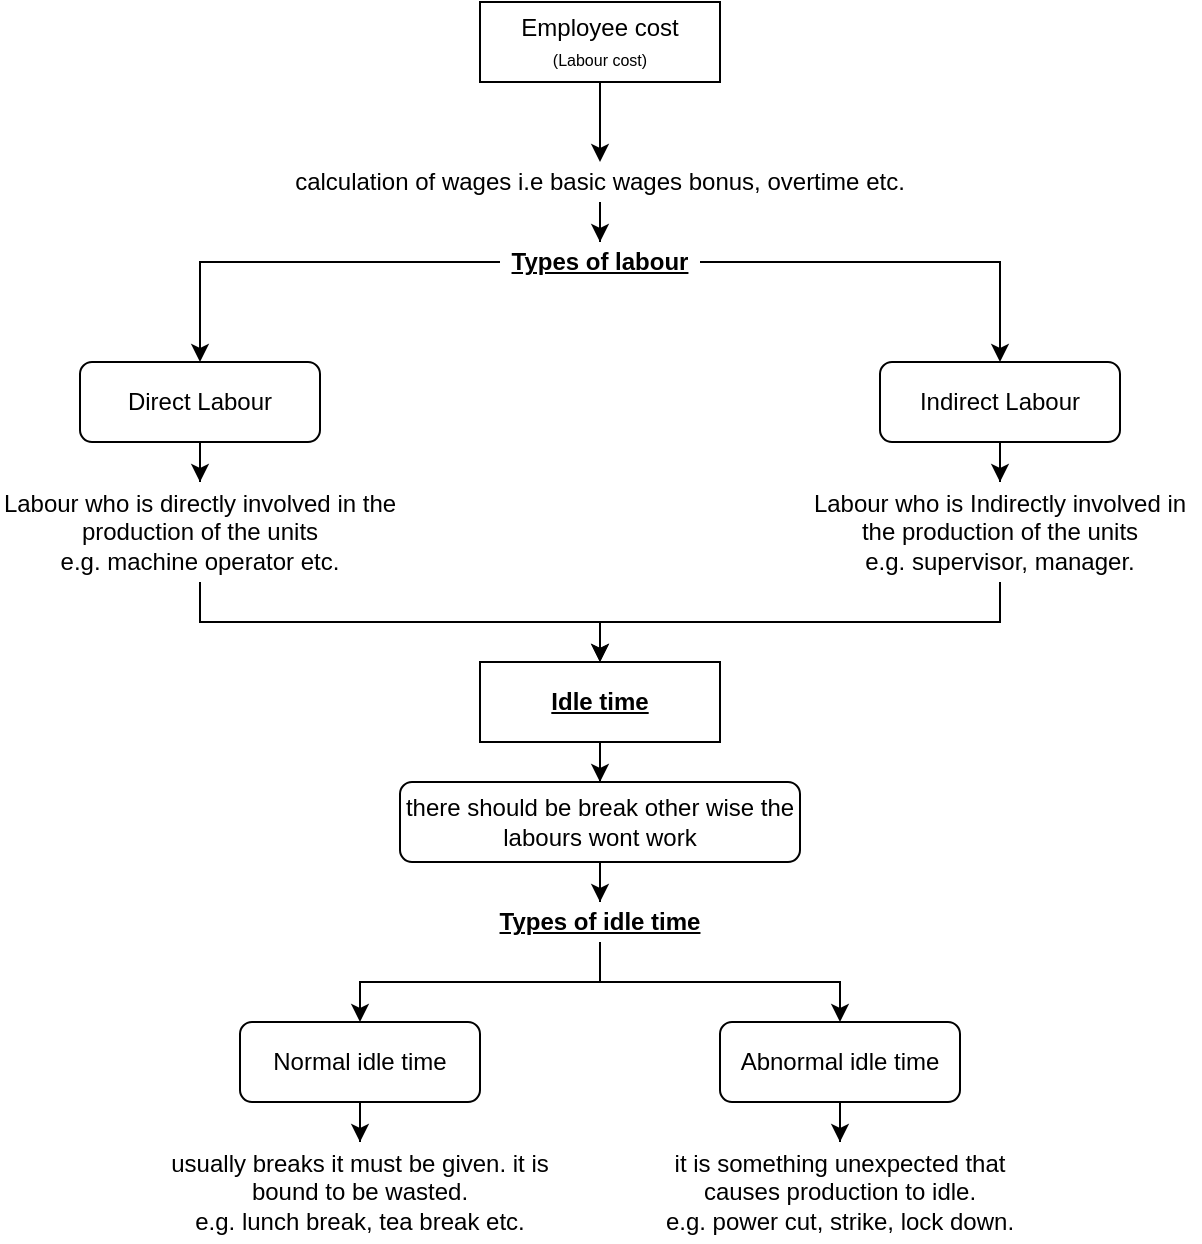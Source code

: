 <mxfile version="14.4.8" type="github">
  <diagram id="CyPvhByOn69fHsdpHqbr" name="Page-1">
    <mxGraphModel dx="856" dy="432" grid="1" gridSize="10" guides="1" tooltips="1" connect="1" arrows="1" fold="1" page="1" pageScale="1" pageWidth="850" pageHeight="1100" math="0" shadow="0">
      <root>
        <mxCell id="0" />
        <mxCell id="1" parent="0" />
        <mxCell id="h90uzLbG_IrZYUISlAX0-3" style="edgeStyle=orthogonalEdgeStyle;rounded=0;orthogonalLoop=1;jettySize=auto;html=1;" edge="1" parent="1" source="h90uzLbG_IrZYUISlAX0-1" target="h90uzLbG_IrZYUISlAX0-2">
          <mxGeometry relative="1" as="geometry" />
        </mxCell>
        <mxCell id="h90uzLbG_IrZYUISlAX0-1" value="&lt;div&gt;Employee cost&lt;/div&gt;&lt;font style=&quot;font-size: 8px&quot;&gt;(Labour cost)&lt;/font&gt;" style="rounded=0;whiteSpace=wrap;html=1;" vertex="1" parent="1">
          <mxGeometry x="360" width="120" height="40" as="geometry" />
        </mxCell>
        <mxCell id="h90uzLbG_IrZYUISlAX0-8" style="edgeStyle=orthogonalEdgeStyle;rounded=0;orthogonalLoop=1;jettySize=auto;html=1;" edge="1" parent="1" source="h90uzLbG_IrZYUISlAX0-2" target="h90uzLbG_IrZYUISlAX0-5">
          <mxGeometry relative="1" as="geometry" />
        </mxCell>
        <mxCell id="h90uzLbG_IrZYUISlAX0-2" value="calculation of wages i.e basic wages bonus, overtime etc." style="text;html=1;strokeColor=none;fillColor=none;align=center;verticalAlign=middle;whiteSpace=wrap;rounded=0;" vertex="1" parent="1">
          <mxGeometry x="240" y="80" width="360" height="20" as="geometry" />
        </mxCell>
        <mxCell id="h90uzLbG_IrZYUISlAX0-11" style="edgeStyle=orthogonalEdgeStyle;rounded=0;orthogonalLoop=1;jettySize=auto;html=1;" edge="1" parent="1" source="h90uzLbG_IrZYUISlAX0-5" target="h90uzLbG_IrZYUISlAX0-9">
          <mxGeometry relative="1" as="geometry" />
        </mxCell>
        <mxCell id="h90uzLbG_IrZYUISlAX0-12" style="edgeStyle=orthogonalEdgeStyle;rounded=0;orthogonalLoop=1;jettySize=auto;html=1;" edge="1" parent="1" source="h90uzLbG_IrZYUISlAX0-5" target="h90uzLbG_IrZYUISlAX0-10">
          <mxGeometry relative="1" as="geometry" />
        </mxCell>
        <mxCell id="h90uzLbG_IrZYUISlAX0-5" value="&lt;u&gt;&lt;b&gt;Types of labour&lt;/b&gt;&lt;/u&gt;" style="text;html=1;strokeColor=none;fillColor=none;align=center;verticalAlign=middle;whiteSpace=wrap;rounded=0;" vertex="1" parent="1">
          <mxGeometry x="370" y="120" width="100" height="20" as="geometry" />
        </mxCell>
        <mxCell id="h90uzLbG_IrZYUISlAX0-15" style="edgeStyle=orthogonalEdgeStyle;rounded=0;orthogonalLoop=1;jettySize=auto;html=1;" edge="1" parent="1" source="h90uzLbG_IrZYUISlAX0-9" target="h90uzLbG_IrZYUISlAX0-13">
          <mxGeometry relative="1" as="geometry" />
        </mxCell>
        <mxCell id="h90uzLbG_IrZYUISlAX0-9" value="Direct Labour" style="rounded=1;whiteSpace=wrap;html=1;" vertex="1" parent="1">
          <mxGeometry x="160" y="180" width="120" height="40" as="geometry" />
        </mxCell>
        <mxCell id="h90uzLbG_IrZYUISlAX0-16" style="edgeStyle=orthogonalEdgeStyle;rounded=0;orthogonalLoop=1;jettySize=auto;html=1;" edge="1" parent="1" source="h90uzLbG_IrZYUISlAX0-10" target="h90uzLbG_IrZYUISlAX0-14">
          <mxGeometry relative="1" as="geometry" />
        </mxCell>
        <mxCell id="h90uzLbG_IrZYUISlAX0-10" value="Indirect Labour" style="rounded=1;whiteSpace=wrap;html=1;" vertex="1" parent="1">
          <mxGeometry x="560" y="180" width="120" height="40" as="geometry" />
        </mxCell>
        <mxCell id="h90uzLbG_IrZYUISlAX0-19" style="edgeStyle=orthogonalEdgeStyle;rounded=0;orthogonalLoop=1;jettySize=auto;html=1;" edge="1" parent="1" source="h90uzLbG_IrZYUISlAX0-13" target="h90uzLbG_IrZYUISlAX0-17">
          <mxGeometry relative="1" as="geometry">
            <Array as="points">
              <mxPoint x="220" y="310" />
              <mxPoint x="420" y="310" />
            </Array>
          </mxGeometry>
        </mxCell>
        <mxCell id="h90uzLbG_IrZYUISlAX0-13" value="&lt;div&gt;Labour who is directly involved in the production of the units&lt;/div&gt;e.g. machine operator etc." style="text;html=1;strokeColor=none;fillColor=none;align=center;verticalAlign=middle;whiteSpace=wrap;rounded=0;" vertex="1" parent="1">
          <mxGeometry x="120" y="240" width="200" height="50" as="geometry" />
        </mxCell>
        <mxCell id="h90uzLbG_IrZYUISlAX0-18" style="edgeStyle=orthogonalEdgeStyle;rounded=0;orthogonalLoop=1;jettySize=auto;html=1;" edge="1" parent="1" source="h90uzLbG_IrZYUISlAX0-14" target="h90uzLbG_IrZYUISlAX0-17">
          <mxGeometry relative="1" as="geometry">
            <Array as="points">
              <mxPoint x="620" y="310" />
              <mxPoint x="420" y="310" />
            </Array>
          </mxGeometry>
        </mxCell>
        <mxCell id="h90uzLbG_IrZYUISlAX0-14" value="Labour who is Indirectly involved in the production of the units&lt;br&gt;e.g. supervisor, manager." style="text;html=1;strokeColor=none;fillColor=none;align=center;verticalAlign=middle;whiteSpace=wrap;rounded=0;" vertex="1" parent="1">
          <mxGeometry x="520" y="240" width="200" height="50" as="geometry" />
        </mxCell>
        <mxCell id="h90uzLbG_IrZYUISlAX0-22" style="edgeStyle=orthogonalEdgeStyle;rounded=0;orthogonalLoop=1;jettySize=auto;html=1;" edge="1" parent="1" source="h90uzLbG_IrZYUISlAX0-17" target="h90uzLbG_IrZYUISlAX0-21">
          <mxGeometry relative="1" as="geometry" />
        </mxCell>
        <mxCell id="h90uzLbG_IrZYUISlAX0-17" value="&lt;u&gt;&lt;b&gt;Idle time&lt;br&gt;&lt;/b&gt;&lt;/u&gt;" style="rounded=0;whiteSpace=wrap;html=1;fontFamily=Helvetica;fontSize=12;fontColor=#000000;align=center;gradientColor=none;" vertex="1" parent="1">
          <mxGeometry x="360" y="330" width="120" height="40" as="geometry" />
        </mxCell>
        <mxCell id="h90uzLbG_IrZYUISlAX0-24" style="edgeStyle=orthogonalEdgeStyle;rounded=0;orthogonalLoop=1;jettySize=auto;html=1;" edge="1" parent="1" source="h90uzLbG_IrZYUISlAX0-21" target="h90uzLbG_IrZYUISlAX0-23">
          <mxGeometry relative="1" as="geometry" />
        </mxCell>
        <mxCell id="h90uzLbG_IrZYUISlAX0-21" value="there should be break other wise the labours wont work" style="rounded=1;whiteSpace=wrap;html=1;" vertex="1" parent="1">
          <mxGeometry x="320" y="390" width="200" height="40" as="geometry" />
        </mxCell>
        <mxCell id="h90uzLbG_IrZYUISlAX0-27" style="edgeStyle=orthogonalEdgeStyle;rounded=0;orthogonalLoop=1;jettySize=auto;html=1;" edge="1" parent="1" source="h90uzLbG_IrZYUISlAX0-23" target="h90uzLbG_IrZYUISlAX0-25">
          <mxGeometry relative="1" as="geometry" />
        </mxCell>
        <mxCell id="h90uzLbG_IrZYUISlAX0-28" style="edgeStyle=orthogonalEdgeStyle;rounded=0;orthogonalLoop=1;jettySize=auto;html=1;" edge="1" parent="1" source="h90uzLbG_IrZYUISlAX0-23" target="h90uzLbG_IrZYUISlAX0-26">
          <mxGeometry relative="1" as="geometry" />
        </mxCell>
        <mxCell id="h90uzLbG_IrZYUISlAX0-23" value="&lt;u&gt;&lt;b&gt;Types of idle time&lt;br&gt;&lt;/b&gt;&lt;/u&gt;" style="text;html=1;strokeColor=none;fillColor=none;align=center;verticalAlign=middle;whiteSpace=wrap;rounded=0;" vertex="1" parent="1">
          <mxGeometry x="360" y="450" width="120" height="20" as="geometry" />
        </mxCell>
        <mxCell id="h90uzLbG_IrZYUISlAX0-30" style="edgeStyle=orthogonalEdgeStyle;rounded=0;orthogonalLoop=1;jettySize=auto;html=1;" edge="1" parent="1" source="h90uzLbG_IrZYUISlAX0-25" target="h90uzLbG_IrZYUISlAX0-29">
          <mxGeometry relative="1" as="geometry" />
        </mxCell>
        <mxCell id="h90uzLbG_IrZYUISlAX0-25" value="Normal idle time" style="rounded=1;whiteSpace=wrap;html=1;" vertex="1" parent="1">
          <mxGeometry x="240" y="510" width="120" height="40" as="geometry" />
        </mxCell>
        <mxCell id="h90uzLbG_IrZYUISlAX0-32" style="edgeStyle=orthogonalEdgeStyle;rounded=0;orthogonalLoop=1;jettySize=auto;html=1;" edge="1" parent="1" source="h90uzLbG_IrZYUISlAX0-26" target="h90uzLbG_IrZYUISlAX0-31">
          <mxGeometry relative="1" as="geometry" />
        </mxCell>
        <mxCell id="h90uzLbG_IrZYUISlAX0-26" value="Abnormal idle time" style="rounded=1;whiteSpace=wrap;html=1;" vertex="1" parent="1">
          <mxGeometry x="480" y="510" width="120" height="40" as="geometry" />
        </mxCell>
        <mxCell id="h90uzLbG_IrZYUISlAX0-29" value="&lt;div&gt;usually breaks it must be given. it is bound to be wasted.&lt;/div&gt;&lt;div&gt;e.g. lunch break, tea break etc.&lt;br&gt;&lt;/div&gt;" style="text;html=1;strokeColor=none;fillColor=none;align=center;verticalAlign=middle;whiteSpace=wrap;rounded=0;" vertex="1" parent="1">
          <mxGeometry x="200" y="570" width="200" height="50" as="geometry" />
        </mxCell>
        <mxCell id="h90uzLbG_IrZYUISlAX0-31" value="&lt;div&gt;it is something unexpected that causes production to idle.&lt;/div&gt;&lt;div&gt;e.g. power cut, strike, lock down.&lt;br&gt;&lt;/div&gt;" style="text;html=1;strokeColor=none;fillColor=none;align=center;verticalAlign=middle;whiteSpace=wrap;rounded=0;" vertex="1" parent="1">
          <mxGeometry x="440" y="570" width="200" height="50" as="geometry" />
        </mxCell>
      </root>
    </mxGraphModel>
  </diagram>
</mxfile>

